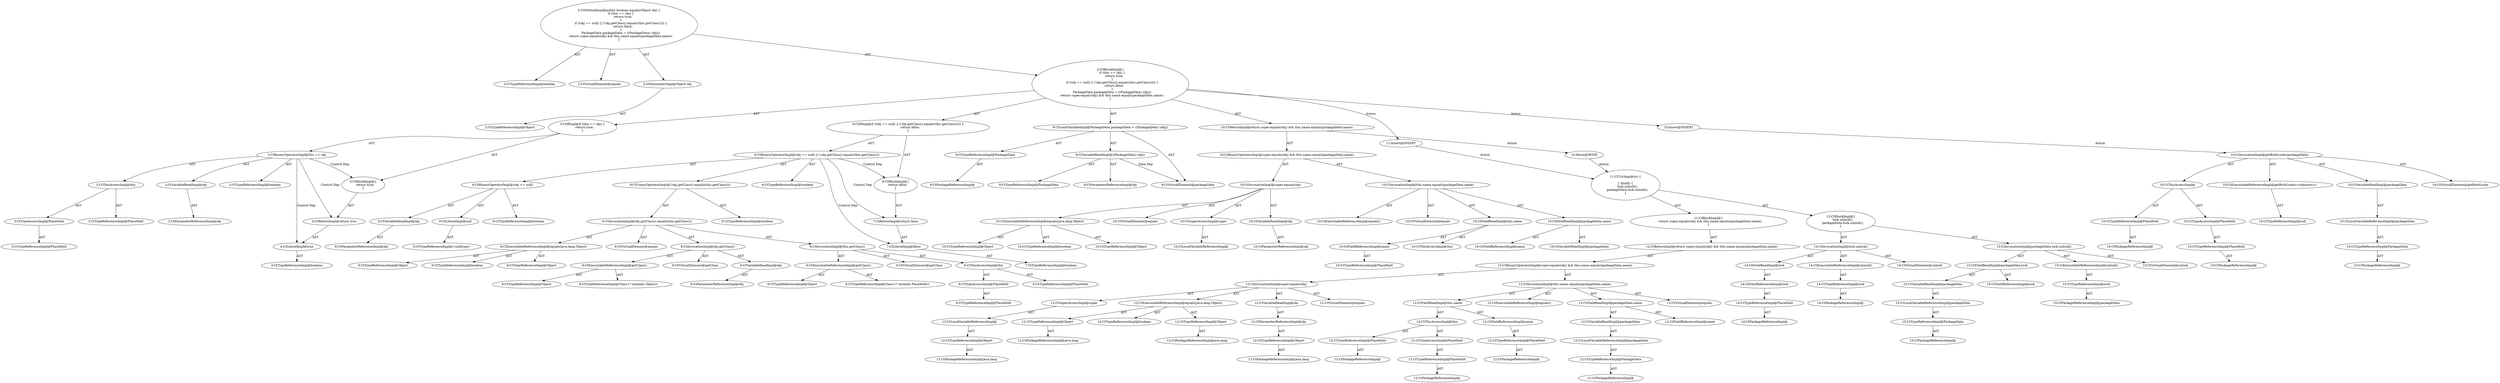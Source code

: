 digraph "equals#?,Object" {
0 [label="2:CtTypeReferenceImpl@boolean" shape=ellipse]
1 [label="2:CtVirtualElement@equals" shape=ellipse]
2 [label="2:CtParameterImpl@Object obj" shape=ellipse]
3 [label="2:CtTypeReferenceImpl@Object" shape=ellipse]
4 [label="3:CtTypeAccessImpl@PlaceHold" shape=ellipse]
5 [label="3:CtTypeReferenceImpl@PlaceHold" shape=ellipse]
6 [label="3:CtThisAccessImpl@this" shape=ellipse]
7 [label="3:CtTypeReferenceImpl@PlaceHold" shape=ellipse]
8 [label="3:CtVariableReadImpl@obj" shape=ellipse]
9 [label="3:CtParameterReferenceImpl@obj" shape=ellipse]
10 [label="3:CtBinaryOperatorImpl@this == obj" shape=ellipse]
11 [label="3:CtTypeReferenceImpl@boolean" shape=ellipse]
12 [label="4:CtLiteralImpl@true" shape=ellipse]
13 [label="4:CtTypeReferenceImpl@boolean" shape=ellipse]
14 [label="4:CtReturnImpl@return true" shape=ellipse]
15 [label="3:CtBlockImpl@\{
    return true;
\}" shape=ellipse]
16 [label="3:CtIfImpl@if (this == obj) \{
    return true;
\}" shape=ellipse]
17 [label="6:CtVariableReadImpl@obj" shape=ellipse]
18 [label="6:CtParameterReferenceImpl@obj" shape=ellipse]
19 [label="6:CtLiteralImpl@null" shape=ellipse]
20 [label="6:CtTypeReferenceImpl@<nulltype>" shape=ellipse]
21 [label="6:CtBinaryOperatorImpl@(obj == null)" shape=ellipse]
22 [label="6:CtTypeReferenceImpl@boolean" shape=ellipse]
23 [label="6:CtExecutableReferenceImpl@equals(java.lang.Object)" shape=ellipse]
24 [label="6:CtTypeReferenceImpl@Object" shape=ellipse]
25 [label="6:CtTypeReferenceImpl@boolean" shape=ellipse]
26 [label="6:CtTypeReferenceImpl@Object" shape=ellipse]
27 [label="6:CtVirtualElement@equals" shape=ellipse]
28 [label="6:CtExecutableReferenceImpl@getClass()" shape=ellipse]
29 [label="6:CtTypeReferenceImpl@Object" shape=ellipse]
30 [label="6:CtTypeReferenceImpl@Class<? extends Object>" shape=ellipse]
31 [label="6:CtVirtualElement@getClass" shape=ellipse]
32 [label="6:CtVariableReadImpl@obj" shape=ellipse]
33 [label="6:CtParameterReferenceImpl@obj" shape=ellipse]
34 [label="6:CtInvocationImpl@obj.getClass()" shape=ellipse]
35 [label="6:CtExecutableReferenceImpl@getClass()" shape=ellipse]
36 [label="6:CtTypeReferenceImpl@Object" shape=ellipse]
37 [label="6:CtTypeReferenceImpl@Class<? extends PlaceHold>" shape=ellipse]
38 [label="6:CtVirtualElement@getClass" shape=ellipse]
39 [label="6:CtTypeAccessImpl@PlaceHold" shape=ellipse]
40 [label="6:CtTypeReferenceImpl@PlaceHold" shape=ellipse]
41 [label="6:CtThisAccessImpl@this" shape=ellipse]
42 [label="6:CtTypeReferenceImpl@PlaceHold" shape=ellipse]
43 [label="6:CtInvocationImpl@this.getClass()" shape=ellipse]
44 [label="6:CtInvocationImpl@obj.getClass().equals(this.getClass())" shape=ellipse]
45 [label="6:CtUnaryOperatorImpl@(!obj.getClass().equals(this.getClass()))" shape=ellipse]
46 [label="6:CtTypeReferenceImpl@boolean" shape=ellipse]
47 [label="6:CtBinaryOperatorImpl@(obj == null) || (!obj.getClass().equals(this.getClass()))" shape=ellipse]
48 [label="6:CtTypeReferenceImpl@boolean" shape=ellipse]
49 [label="7:CtLiteralImpl@false" shape=ellipse]
50 [label="7:CtTypeReferenceImpl@boolean" shape=ellipse]
51 [label="7:CtReturnImpl@return false" shape=ellipse]
52 [label="6:CtBlockImpl@\{
    return false;
\}" shape=ellipse]
53 [label="6:CtIfImpl@if ((obj == null) || (!obj.getClass().equals(this.getClass()))) \{
    return false;
\}" shape=ellipse]
54 [label="9:CtTypeReferenceImpl@PackageData" shape=ellipse]
55 [label="9:CtPackageReferenceImpl@" shape=ellipse]
56 [label="9:CtVariableReadImpl@((PackageData) (obj))" shape=ellipse]
57 [label="9:CtTypeReferenceImpl@PackageData" shape=ellipse]
58 [label="9:CtParameterReferenceImpl@obj" shape=ellipse]
59 [label="9:CtVirtualElement@packageData" shape=ellipse]
60 [label="9:CtLocalVariableImpl@PackageData packageData = ((PackageData) (obj))" shape=ellipse]
61 [label="10:CtExecutableReferenceImpl@equals(java.lang.Object)" shape=ellipse]
62 [label="10:CtTypeReferenceImpl@Object" shape=ellipse]
63 [label="10:CtTypeReferenceImpl@boolean" shape=ellipse]
64 [label="10:CtTypeReferenceImpl@Object" shape=ellipse]
65 [label="10:CtVirtualElement@equals" shape=ellipse]
66 [label="10:CtSuperAccessImpl@super" shape=ellipse]
67 [label="10:CtLocalVariableReferenceImpl@" shape=ellipse]
68 [label="10:CtVariableReadImpl@obj" shape=ellipse]
69 [label="10:CtParameterReferenceImpl@obj" shape=ellipse]
70 [label="10:CtInvocationImpl@super.equals(obj)" shape=ellipse]
71 [label="10:CtExecutableReferenceImpl@equals()" shape=ellipse]
72 [label="10:CtVirtualElement@equals" shape=ellipse]
73 [label="10:CtFieldReferenceImpl@name" shape=ellipse]
74 [label="10:CtTypeReferenceImpl@PlaceHold" shape=ellipse]
75 [label="10:CtFieldReadImpl@this.name" shape=ellipse]
76 [label="10:CtThisAccessImpl@this" shape=ellipse]
77 [label="10:CtFieldReferenceImpl@name" shape=ellipse]
78 [label="10:CtFieldReadImpl@packageData.name" shape=ellipse]
79 [label="10:CtVariableReadImpl@packageData" shape=ellipse]
80 [label="10:CtInvocationImpl@this.name.equals(packageData.name)" shape=ellipse]
81 [label="10:CtBinaryOperatorImpl@super.equals(obj) && this.name.equals(packageData.name)" shape=ellipse]
82 [label="10:CtReturnImpl@return super.equals(obj) && this.name.equals(packageData.name)" shape=ellipse]
83 [label="2:CtBlockImpl@\{
    if (this == obj) \{
        return true;
    \}
    if ((obj == null) || (!obj.getClass().equals(this.getClass()))) \{
        return false;
    \}
    PackageData packageData = ((PackageData) (obj));
    return super.equals(obj) && this.name.equals(packageData.name);
\}" shape=ellipse]
84 [label="2:CtMethodImpl@public boolean equals(Object obj) \{
    if (this == obj) \{
        return true;
    \}
    if ((obj == null) || (!obj.getClass().equals(this.getClass()))) \{
        return false;
    \}
    PackageData packageData = ((PackageData) (obj));
    return super.equals(obj) && this.name.equals(packageData.name);
\}" shape=ellipse]
85 [label="10:Insert@INSERT" shape=ellipse]
86 [label="10:CtPackageReferenceImpl@" shape=ellipse]
87 [label="10:CtTypeReferenceImpl@PlaceHold" shape=ellipse]
88 [label="10:CtPackageReferenceImpl@" shape=ellipse]
89 [label="10:CtTypeReferenceImpl@PlaceHold" shape=ellipse]
90 [label="10:CtTypeAccessImpl@PlaceHold" shape=ellipse]
91 [label="10:CtThisAccessImpl@" shape=ellipse]
92 [label="10:CtTypeReferenceImpl@null" shape=ellipse]
93 [label="10:CtExecutableReferenceImpl@getBothLocks(<unknown>)" shape=ellipse]
94 [label="10:CtPackageReferenceImpl@" shape=ellipse]
95 [label="10:CtTypeReferenceImpl@PackageData" shape=ellipse]
96 [label="10:CtLocalVariableReferenceImpl@packageData" shape=ellipse]
97 [label="10:CtVariableReadImpl@packageData" shape=ellipse]
98 [label="10:CtInvocationImpl@getBothLocks(packageData)" shape=ellipse]
99 [label="10:CtVirtualElement@getBothLocks" shape=ellipse]
100 [label="11:Insert@INSERT" shape=ellipse]
101 [label="12:CtPackageReferenceImpl@java.lang" shape=ellipse]
102 [label="12:CtTypeReferenceImpl@Object" shape=ellipse]
103 [label="12:CtLocalVariableReferenceImpl@" shape=ellipse]
104 [label="12:CtSuperAccessImpl@super" shape=ellipse]
105 [label="12:CtPackageReferenceImpl@java.lang" shape=ellipse]
106 [label="12:CtTypeReferenceImpl@Object" shape=ellipse]
107 [label="12:CtTypeReferenceImpl@boolean" shape=ellipse]
108 [label="12:CtPackageReferenceImpl@java.lang" shape=ellipse]
109 [label="12:CtTypeReferenceImpl@Object" shape=ellipse]
110 [label="12:CtExecutableReferenceImpl@equals(java.lang.Object)" shape=ellipse]
111 [label="12:CtPackageReferenceImpl@java.lang" shape=ellipse]
112 [label="12:CtTypeReferenceImpl@Object" shape=ellipse]
113 [label="12:CtParameterReferenceImpl@obj" shape=ellipse]
114 [label="12:CtVariableReadImpl@obj" shape=ellipse]
115 [label="12:CtInvocationImpl@super.equals(obj)" shape=ellipse]
116 [label="12:CtVirtualElement@equals" shape=ellipse]
117 [label="12:CtPackageReferenceImpl@" shape=ellipse]
118 [label="12:CtTypeReferenceImpl@PlaceHold" shape=ellipse]
119 [label="12:CtPackageReferenceImpl@" shape=ellipse]
120 [label="12:CtTypeReferenceImpl@PlaceHold" shape=ellipse]
121 [label="12:CtTypeAccessImpl@PlaceHold" shape=ellipse]
122 [label="12:CtThisAccessImpl@this" shape=ellipse]
123 [label="12:CtPackageReferenceImpl@" shape=ellipse]
124 [label="12:CtTypeReferenceImpl@PlaceHold" shape=ellipse]
125 [label="12:CtFieldReferenceImpl@name" shape=ellipse]
126 [label="12:CtFieldReadImpl@this.name" shape=ellipse]
127 [label="12:CtExecutableReferenceImpl@equals()" shape=ellipse]
128 [label="12:CtPackageReferenceImpl@" shape=ellipse]
129 [label="12:CtTypeReferenceImpl@PackageData" shape=ellipse]
130 [label="12:CtLocalVariableReferenceImpl@packageData" shape=ellipse]
131 [label="12:CtVariableReadImpl@packageData" shape=ellipse]
132 [label="12:CtFieldReferenceImpl@name" shape=ellipse]
133 [label="12:CtFieldReadImpl@packageData.name" shape=ellipse]
134 [label="12:CtInvocationImpl@this.name.equals(packageData.name)" shape=ellipse]
135 [label="12:CtVirtualElement@equals" shape=ellipse]
136 [label="12:CtBinaryOperatorImpl@super.equals(obj) && this.name.equals(packageData.name)" shape=ellipse]
137 [label="12:CtReturnImpl@return super.equals(obj) && this.name.equals(packageData.name)" shape=ellipse]
138 [label="11:CtBlockImpl@\{
    return super.equals(obj) && this.name.equals(packageData.name);
\}" shape=ellipse]
139 [label="14:CtPackageReferenceImpl@" shape=ellipse]
140 [label="14:CtTypeReferenceImpl@PlaceHold" shape=ellipse]
141 [label="14:CtFieldReferenceImpl@lock" shape=ellipse]
142 [label="14:CtFieldReadImpl@lock" shape=ellipse]
143 [label="14:CtPackageReferenceImpl@" shape=ellipse]
144 [label="14:CtTypeReferenceImpl@lock" shape=ellipse]
145 [label="14:CtExecutableReferenceImpl@unlock()" shape=ellipse]
146 [label="14:CtInvocationImpl@lock.unlock()" shape=ellipse]
147 [label="14:CtVirtualElement@unlock" shape=ellipse]
148 [label="15:CtPackageReferenceImpl@" shape=ellipse]
149 [label="15:CtTypeReferenceImpl@PackageData" shape=ellipse]
150 [label="15:CtLocalVariableReferenceImpl@packageData" shape=ellipse]
151 [label="15:CtVariableReadImpl@packageData" shape=ellipse]
152 [label="15:CtFieldReferenceImpl@lock" shape=ellipse]
153 [label="15:CtFieldReadImpl@packageData.lock" shape=ellipse]
154 [label="15:CtPackageReferenceImpl@packageData" shape=ellipse]
155 [label="15:CtTypeReferenceImpl@lock" shape=ellipse]
156 [label="15:CtExecutableReferenceImpl@unlock()" shape=ellipse]
157 [label="15:CtInvocationImpl@packageData.lock.unlock()" shape=ellipse]
158 [label="15:CtVirtualElement@unlock" shape=ellipse]
159 [label="13:CtBlockImpl@\{
    lock.unlock();
    packageData.lock.unlock();
\}" shape=ellipse]
160 [label="11:CtTryImpl@try \{

\} finally \{
    lock.unlock();
    packageData.lock.unlock();
\}" shape=ellipse]
161 [label="10:Move@MOVE" shape=ellipse]
2 -> 3 [label="AST"];
4 -> 5 [label="AST"];
6 -> 7 [label="AST"];
6 -> 4 [label="AST"];
8 -> 9 [label="AST"];
10 -> 11 [label="AST"];
10 -> 6 [label="AST"];
10 -> 8 [label="AST"];
10 -> 15 [label="Control Dep"];
10 -> 14 [label="Control Dep"];
10 -> 12 [label="Control Dep"];
12 -> 13 [label="AST"];
14 -> 12 [label="AST"];
15 -> 14 [label="AST"];
16 -> 10 [label="AST"];
16 -> 15 [label="AST"];
17 -> 18 [label="AST"];
19 -> 20 [label="AST"];
21 -> 22 [label="AST"];
21 -> 17 [label="AST"];
21 -> 19 [label="AST"];
23 -> 24 [label="AST"];
23 -> 25 [label="AST"];
23 -> 26 [label="AST"];
28 -> 29 [label="AST"];
28 -> 30 [label="AST"];
32 -> 33 [label="AST"];
34 -> 31 [label="AST"];
34 -> 32 [label="AST"];
34 -> 28 [label="AST"];
35 -> 36 [label="AST"];
35 -> 37 [label="AST"];
39 -> 40 [label="AST"];
41 -> 42 [label="AST"];
41 -> 39 [label="AST"];
43 -> 38 [label="AST"];
43 -> 41 [label="AST"];
43 -> 35 [label="AST"];
44 -> 27 [label="AST"];
44 -> 34 [label="AST"];
44 -> 23 [label="AST"];
44 -> 43 [label="AST"];
45 -> 46 [label="AST"];
45 -> 44 [label="AST"];
47 -> 48 [label="AST"];
47 -> 21 [label="AST"];
47 -> 45 [label="AST"];
47 -> 52 [label="Control Dep"];
47 -> 51 [label="Control Dep"];
47 -> 49 [label="Control Dep"];
49 -> 50 [label="AST"];
51 -> 49 [label="AST"];
52 -> 51 [label="AST"];
53 -> 47 [label="AST"];
53 -> 52 [label="AST"];
54 -> 55 [label="AST"];
56 -> 57 [label="AST"];
56 -> 58 [label="AST"];
56 -> 59 [label="Data Dep"];
60 -> 59 [label="AST"];
60 -> 54 [label="AST"];
60 -> 56 [label="AST"];
61 -> 62 [label="AST"];
61 -> 63 [label="AST"];
61 -> 64 [label="AST"];
66 -> 67 [label="AST"];
68 -> 69 [label="AST"];
70 -> 65 [label="AST"];
70 -> 66 [label="AST"];
70 -> 61 [label="AST"];
70 -> 68 [label="AST"];
73 -> 74 [label="AST"];
75 -> 76 [label="AST"];
75 -> 73 [label="AST"];
78 -> 79 [label="AST"];
78 -> 77 [label="AST"];
80 -> 72 [label="AST"];
80 -> 75 [label="AST"];
80 -> 71 [label="AST"];
80 -> 78 [label="AST"];
81 -> 70 [label="AST"];
81 -> 80 [label="AST"];
82 -> 81 [label="AST"];
82 -> 161 [label="Action"];
83 -> 16 [label="AST"];
83 -> 53 [label="AST"];
83 -> 60 [label="AST"];
83 -> 82 [label="AST"];
83 -> 85 [label="Action"];
83 -> 100 [label="Action"];
84 -> 1 [label="AST"];
84 -> 0 [label="AST"];
84 -> 2 [label="AST"];
84 -> 83 [label="AST"];
85 -> 98 [label="Action"];
87 -> 86 [label="AST"];
89 -> 88 [label="AST"];
90 -> 89 [label="AST"];
91 -> 87 [label="AST"];
91 -> 90 [label="AST"];
93 -> 92 [label="AST"];
95 -> 94 [label="AST"];
96 -> 95 [label="AST"];
97 -> 96 [label="AST"];
98 -> 99 [label="AST"];
98 -> 91 [label="AST"];
98 -> 93 [label="AST"];
98 -> 97 [label="AST"];
100 -> 160 [label="Action"];
102 -> 101 [label="AST"];
103 -> 102 [label="AST"];
104 -> 103 [label="AST"];
106 -> 105 [label="AST"];
109 -> 108 [label="AST"];
110 -> 106 [label="AST"];
110 -> 107 [label="AST"];
110 -> 109 [label="AST"];
112 -> 111 [label="AST"];
113 -> 112 [label="AST"];
114 -> 113 [label="AST"];
115 -> 116 [label="AST"];
115 -> 104 [label="AST"];
115 -> 110 [label="AST"];
115 -> 114 [label="AST"];
118 -> 117 [label="AST"];
120 -> 119 [label="AST"];
121 -> 120 [label="AST"];
122 -> 118 [label="AST"];
122 -> 121 [label="AST"];
124 -> 123 [label="AST"];
125 -> 124 [label="AST"];
126 -> 122 [label="AST"];
126 -> 125 [label="AST"];
129 -> 128 [label="AST"];
130 -> 129 [label="AST"];
131 -> 130 [label="AST"];
133 -> 131 [label="AST"];
133 -> 132 [label="AST"];
134 -> 135 [label="AST"];
134 -> 126 [label="AST"];
134 -> 127 [label="AST"];
134 -> 133 [label="AST"];
136 -> 115 [label="AST"];
136 -> 134 [label="AST"];
137 -> 136 [label="AST"];
138 -> 137 [label="AST"];
140 -> 139 [label="AST"];
141 -> 140 [label="AST"];
142 -> 141 [label="AST"];
144 -> 143 [label="AST"];
145 -> 144 [label="AST"];
146 -> 147 [label="AST"];
146 -> 142 [label="AST"];
146 -> 145 [label="AST"];
149 -> 148 [label="AST"];
150 -> 149 [label="AST"];
151 -> 150 [label="AST"];
153 -> 151 [label="AST"];
153 -> 152 [label="AST"];
155 -> 154 [label="AST"];
156 -> 155 [label="AST"];
157 -> 158 [label="AST"];
157 -> 153 [label="AST"];
157 -> 156 [label="AST"];
159 -> 146 [label="AST"];
159 -> 157 [label="AST"];
160 -> 138 [label="AST"];
160 -> 159 [label="AST"];
161 -> 160 [label="Action"];
}